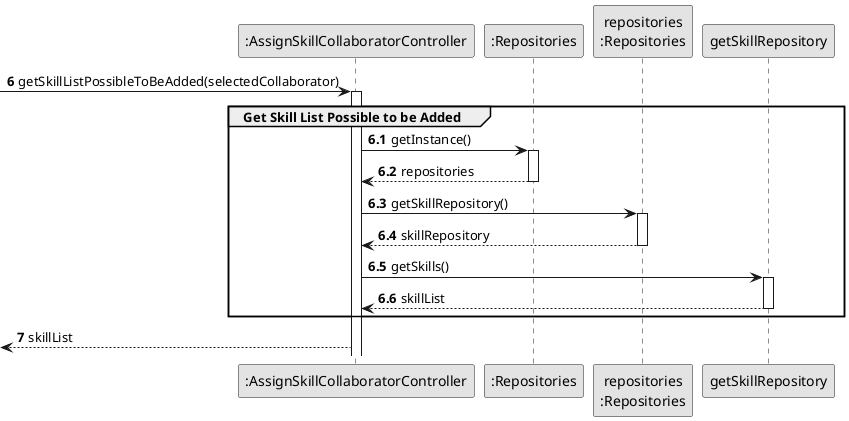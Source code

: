 @startuml
skinparam monochrome true
skinparam packageStyle rectangle
skinparam shadowing false



participant ":AssignSkillCollaboratorController" as CTRL
participant ":Repositories" as RepositorySingleton
participant "repositories\n:Repositories" as PLAT
participant "getSkillRepository" as SkillRepository


autonumber 6
-> CTRL: getSkillListPossibleToBeAdded(selectedCollaborator)

autonumber 6.1
activate CTRL
group    Get Skill List Possible to be Added
                       CTRL -> RepositorySingleton : getInstance()
                                           activate RepositorySingleton

                                               RepositorySingleton --> CTRL: repositories
                                           deactivate RepositorySingleton
                                           CTRL -> PLAT : getSkillRepository()
                                           activate PLAT

                                               PLAT --> CTRL : skillRepository
                                           deactivate PLAT

                                           CTRL -> SkillRepository : getSkills()
                                           activate SkillRepository

                                               SkillRepository --> CTRL : skillList
                                           deactivate SkillRepository
end


    autonumber 7
<-- CTRL : skillList


@enduml